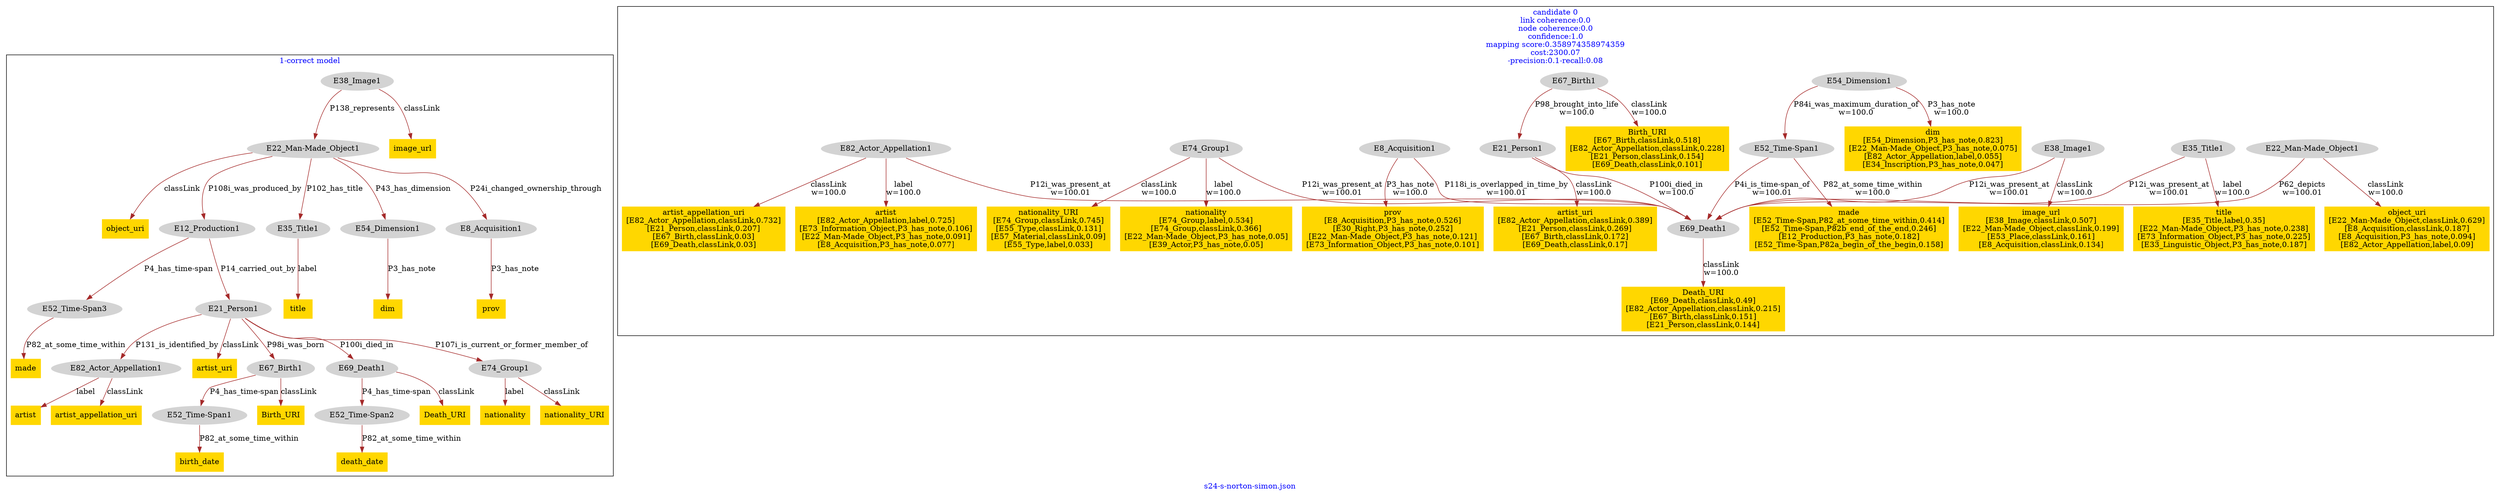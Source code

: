 digraph n0 {
fontcolor="blue"
remincross="true"
label="s24-s-norton-simon.json"
subgraph cluster_0 {
label="1-correct model"
n2[style="filled",color="white",fillcolor="lightgray",label="E12_Production1"];
n3[style="filled",color="white",fillcolor="lightgray",label="E21_Person1"];
n4[style="filled",color="white",fillcolor="lightgray",label="E52_Time-Span3"];
n5[style="filled",color="white",fillcolor="lightgray",label="E67_Birth1"];
n6[style="filled",color="white",fillcolor="lightgray",label="E69_Death1"];
n7[style="filled",color="white",fillcolor="lightgray",label="E74_Group1"];
n8[style="filled",color="white",fillcolor="lightgray",label="E82_Actor_Appellation1"];
n9[style="filled",color="white",fillcolor="lightgray",label="E22_Man-Made_Object1"];
n10[style="filled",color="white",fillcolor="lightgray",label="E35_Title1"];
n11[style="filled",color="white",fillcolor="lightgray",label="E54_Dimension1"];
n12[style="filled",color="white",fillcolor="lightgray",label="E8_Acquisition1"];
n13[style="filled",color="white",fillcolor="lightgray",label="E38_Image1"];
n14[style="filled",color="white",fillcolor="lightgray",label="E52_Time-Span1"];
n15[style="filled",color="white",fillcolor="lightgray",label="E52_Time-Span2"];
n16[shape="plaintext",style="filled",fillcolor="gold",label="artist_uri"];
n17[shape="plaintext",style="filled",fillcolor="gold",label="prov"];
n18[shape="plaintext",style="filled",fillcolor="gold",label="title"];
n19[shape="plaintext",style="filled",fillcolor="gold",label="nationality"];
n20[shape="plaintext",style="filled",fillcolor="gold",label="artist"];
n21[shape="plaintext",style="filled",fillcolor="gold",label="dim"];
n22[shape="plaintext",style="filled",fillcolor="gold",label="Death_URI"];
n23[shape="plaintext",style="filled",fillcolor="gold",label="artist_appellation_uri"];
n24[shape="plaintext",style="filled",fillcolor="gold",label="image_url"];
n25[shape="plaintext",style="filled",fillcolor="gold",label="made"];
n26[shape="plaintext",style="filled",fillcolor="gold",label="object_uri"];
n27[shape="plaintext",style="filled",fillcolor="gold",label="death_date"];
n28[shape="plaintext",style="filled",fillcolor="gold",label="Birth_URI"];
n29[shape="plaintext",style="filled",fillcolor="gold",label="birth_date"];
n30[shape="plaintext",style="filled",fillcolor="gold",label="nationality_URI"];
}
subgraph cluster_1 {
label="candidate 0\nlink coherence:0.0\nnode coherence:0.0\nconfidence:1.0\nmapping score:0.358974358974359\ncost:2300.07\n-precision:0.1-recall:0.08"
n32[style="filled",color="white",fillcolor="lightgray",label="E21_Person1"];
n33[shape="plaintext",style="filled",fillcolor="gold",label="artist_uri\n[E82_Actor_Appellation,classLink,0.389]\n[E21_Person,classLink,0.269]\n[E67_Birth,classLink,0.172]\n[E69_Death,classLink,0.17]"];
n34[style="filled",color="white",fillcolor="lightgray",label="E22_Man-Made_Object1"];
n35[shape="plaintext",style="filled",fillcolor="gold",label="object_uri\n[E22_Man-Made_Object,classLink,0.629]\n[E8_Acquisition,classLink,0.187]\n[E8_Acquisition,P3_has_note,0.094]\n[E82_Actor_Appellation,label,0.09]"];
n36[style="filled",color="white",fillcolor="lightgray",label="E35_Title1"];
n37[shape="plaintext",style="filled",fillcolor="gold",label="title\n[E35_Title,label,0.35]\n[E22_Man-Made_Object,P3_has_note,0.238]\n[E73_Information_Object,P3_has_note,0.225]\n[E33_Linguistic_Object,P3_has_note,0.187]"];
n38[style="filled",color="white",fillcolor="lightgray",label="E38_Image1"];
n39[shape="plaintext",style="filled",fillcolor="gold",label="image_url\n[E38_Image,classLink,0.507]\n[E22_Man-Made_Object,classLink,0.199]\n[E53_Place,classLink,0.161]\n[E8_Acquisition,classLink,0.134]"];
n40[style="filled",color="white",fillcolor="lightgray",label="E52_Time-Span1"];
n41[shape="plaintext",style="filled",fillcolor="gold",label="made\n[E52_Time-Span,P82_at_some_time_within,0.414]\n[E52_Time-Span,P82b_end_of_the_end,0.246]\n[E12_Production,P3_has_note,0.182]\n[E52_Time-Span,P82a_begin_of_the_begin,0.158]"];
n42[style="filled",color="white",fillcolor="lightgray",label="E54_Dimension1"];
n43[shape="plaintext",style="filled",fillcolor="gold",label="dim\n[E54_Dimension,P3_has_note,0.823]\n[E22_Man-Made_Object,P3_has_note,0.075]\n[E82_Actor_Appellation,label,0.055]\n[E34_Inscription,P3_has_note,0.047]"];
n44[style="filled",color="white",fillcolor="lightgray",label="E67_Birth1"];
n45[shape="plaintext",style="filled",fillcolor="gold",label="Birth_URI\n[E67_Birth,classLink,0.518]\n[E82_Actor_Appellation,classLink,0.228]\n[E21_Person,classLink,0.154]\n[E69_Death,classLink,0.101]"];
n46[style="filled",color="white",fillcolor="lightgray",label="E69_Death1"];
n47[shape="plaintext",style="filled",fillcolor="gold",label="Death_URI\n[E69_Death,classLink,0.49]\n[E82_Actor_Appellation,classLink,0.215]\n[E67_Birth,classLink,0.151]\n[E21_Person,classLink,0.144]"];
n48[style="filled",color="white",fillcolor="lightgray",label="E74_Group1"];
n49[shape="plaintext",style="filled",fillcolor="gold",label="nationality_URI\n[E74_Group,classLink,0.745]\n[E55_Type,classLink,0.131]\n[E57_Material,classLink,0.09]\n[E55_Type,label,0.033]"];
n50[shape="plaintext",style="filled",fillcolor="gold",label="nationality\n[E74_Group,label,0.534]\n[E74_Group,classLink,0.366]\n[E22_Man-Made_Object,P3_has_note,0.05]\n[E39_Actor,P3_has_note,0.05]"];
n51[style="filled",color="white",fillcolor="lightgray",label="E82_Actor_Appellation1"];
n52[shape="plaintext",style="filled",fillcolor="gold",label="artist_appellation_uri\n[E82_Actor_Appellation,classLink,0.732]\n[E21_Person,classLink,0.207]\n[E67_Birth,classLink,0.03]\n[E69_Death,classLink,0.03]"];
n53[shape="plaintext",style="filled",fillcolor="gold",label="artist\n[E82_Actor_Appellation,label,0.725]\n[E73_Information_Object,P3_has_note,0.106]\n[E22_Man-Made_Object,P3_has_note,0.091]\n[E8_Acquisition,P3_has_note,0.077]"];
n54[style="filled",color="white",fillcolor="lightgray",label="E8_Acquisition1"];
n55[shape="plaintext",style="filled",fillcolor="gold",label="prov\n[E8_Acquisition,P3_has_note,0.526]\n[E30_Right,P3_has_note,0.252]\n[E22_Man-Made_Object,P3_has_note,0.121]\n[E73_Information_Object,P3_has_note,0.101]"];
}
n2 -> n3[color="brown",fontcolor="black",label="P14_carried_out_by"]
n2 -> n4[color="brown",fontcolor="black",label="P4_has_time-span"]
n3 -> n5[color="brown",fontcolor="black",label="P98i_was_born"]
n3 -> n6[color="brown",fontcolor="black",label="P100i_died_in"]
n3 -> n7[color="brown",fontcolor="black",label="P107i_is_current_or_former_member_of"]
n3 -> n8[color="brown",fontcolor="black",label="P131_is_identified_by"]
n9 -> n2[color="brown",fontcolor="black",label="P108i_was_produced_by"]
n9 -> n10[color="brown",fontcolor="black",label="P102_has_title"]
n9 -> n11[color="brown",fontcolor="black",label="P43_has_dimension"]
n9 -> n12[color="brown",fontcolor="black",label="P24i_changed_ownership_through"]
n13 -> n9[color="brown",fontcolor="black",label="P138_represents"]
n5 -> n14[color="brown",fontcolor="black",label="P4_has_time-span"]
n6 -> n15[color="brown",fontcolor="black",label="P4_has_time-span"]
n3 -> n16[color="brown",fontcolor="black",label="classLink"]
n12 -> n17[color="brown",fontcolor="black",label="P3_has_note"]
n10 -> n18[color="brown",fontcolor="black",label="label"]
n7 -> n19[color="brown",fontcolor="black",label="label"]
n8 -> n20[color="brown",fontcolor="black",label="label"]
n11 -> n21[color="brown",fontcolor="black",label="P3_has_note"]
n6 -> n22[color="brown",fontcolor="black",label="classLink"]
n8 -> n23[color="brown",fontcolor="black",label="classLink"]
n13 -> n24[color="brown",fontcolor="black",label="classLink"]
n4 -> n25[color="brown",fontcolor="black",label="P82_at_some_time_within"]
n9 -> n26[color="brown",fontcolor="black",label="classLink"]
n15 -> n27[color="brown",fontcolor="black",label="P82_at_some_time_within"]
n5 -> n28[color="brown",fontcolor="black",label="classLink"]
n14 -> n29[color="brown",fontcolor="black",label="P82_at_some_time_within"]
n7 -> n30[color="brown",fontcolor="black",label="classLink"]
n32 -> n33[color="brown",fontcolor="black",label="classLink\nw=100.0"]
n34 -> n35[color="brown",fontcolor="black",label="classLink\nw=100.0"]
n36 -> n37[color="brown",fontcolor="black",label="label\nw=100.0"]
n38 -> n39[color="brown",fontcolor="black",label="classLink\nw=100.0"]
n40 -> n41[color="brown",fontcolor="black",label="P82_at_some_time_within\nw=100.0"]
n42 -> n43[color="brown",fontcolor="black",label="P3_has_note\nw=100.0"]
n44 -> n45[color="brown",fontcolor="black",label="classLink\nw=100.0"]
n46 -> n47[color="brown",fontcolor="black",label="classLink\nw=100.0"]
n48 -> n49[color="brown",fontcolor="black",label="classLink\nw=100.0"]
n48 -> n50[color="brown",fontcolor="black",label="label\nw=100.0"]
n51 -> n52[color="brown",fontcolor="black",label="classLink\nw=100.0"]
n51 -> n53[color="brown",fontcolor="black",label="label\nw=100.0"]
n54 -> n55[color="brown",fontcolor="black",label="P3_has_note\nw=100.0"]
n32 -> n46[color="brown",fontcolor="black",label="P100i_died_in\nw=100.0"]
n34 -> n46[color="brown",fontcolor="black",label="P62_depicts\nw=100.01"]
n36 -> n46[color="brown",fontcolor="black",label="P12i_was_present_at\nw=100.01"]
n38 -> n46[color="brown",fontcolor="black",label="P12i_was_present_at\nw=100.01"]
n40 -> n46[color="brown",fontcolor="black",label="P4i_is_time-span_of\nw=100.01"]
n42 -> n40[color="brown",fontcolor="black",label="P84i_was_maximum_duration_of\nw=100.0"]
n44 -> n32[color="brown",fontcolor="black",label="P98_brought_into_life\nw=100.0"]
n48 -> n46[color="brown",fontcolor="black",label="P12i_was_present_at\nw=100.01"]
n51 -> n46[color="brown",fontcolor="black",label="P12i_was_present_at\nw=100.01"]
n54 -> n46[color="brown",fontcolor="black",label="P118i_is_overlapped_in_time_by\nw=100.01"]
}
